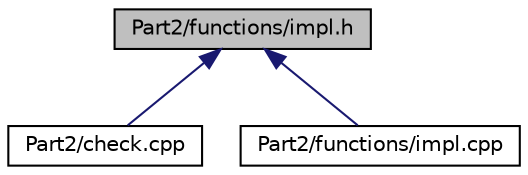 digraph "Part2/functions/impl.h"
{
 // LATEX_PDF_SIZE
  edge [fontname="Helvetica",fontsize="10",labelfontname="Helvetica",labelfontsize="10"];
  node [fontname="Helvetica",fontsize="10",shape=record];
  Node3 [label="Part2/functions/impl.h",height=0.2,width=0.4,color="black", fillcolor="grey75", style="filled", fontcolor="black",tooltip=" "];
  Node3 -> Node4 [dir="back",color="midnightblue",fontsize="10",style="solid",fontname="Helvetica"];
  Node4 [label="Part2/check.cpp",height=0.2,width=0.4,color="black", fillcolor="white", style="filled",URL="$check_8cpp.html",tooltip=" "];
  Node3 -> Node5 [dir="back",color="midnightblue",fontsize="10",style="solid",fontname="Helvetica"];
  Node5 [label="Part2/functions/impl.cpp",height=0.2,width=0.4,color="black", fillcolor="white", style="filled",URL="$impl_8cpp.html",tooltip=" "];
}
